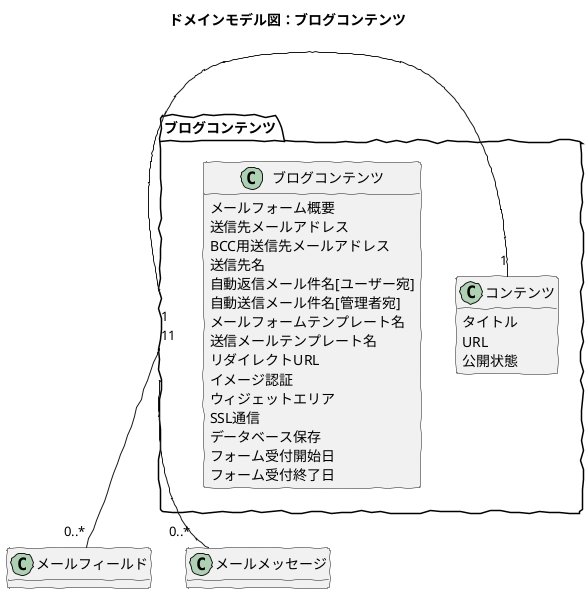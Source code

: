 @startuml
skinparam handwritten true
skinparam backgroundColor white
hide method

title ドメインモデル図：ブログコンテンツ

package ブログコンテンツ {
	
	class ブログコンテンツ {
		メールフォーム概要
		送信先メールアドレス
		BCC用送信先メールアドレス
		送信先名
		自動返信メール件名[ユーザー宛]
		自動送信メール件名[管理者宛]
		メールフォームテンプレート名
		送信メールテンプレート名
		リダイレクトURL
		イメージ認証
		ウィジェットエリア
		SSL通信
		データベース保存
		フォーム受付開始日
		フォーム受付終了日
	}
	
	class コンテンツ {
		タイトル
		URL
		公開状態
	}

}

ブログコンテンツ "1" - "1" コンテンツ 
ブログコンテンツ "1" -down- "0..*" メールフィールド
ブログコンテンツ "1" -down- "0..*" メールメッセージ

@enduml
